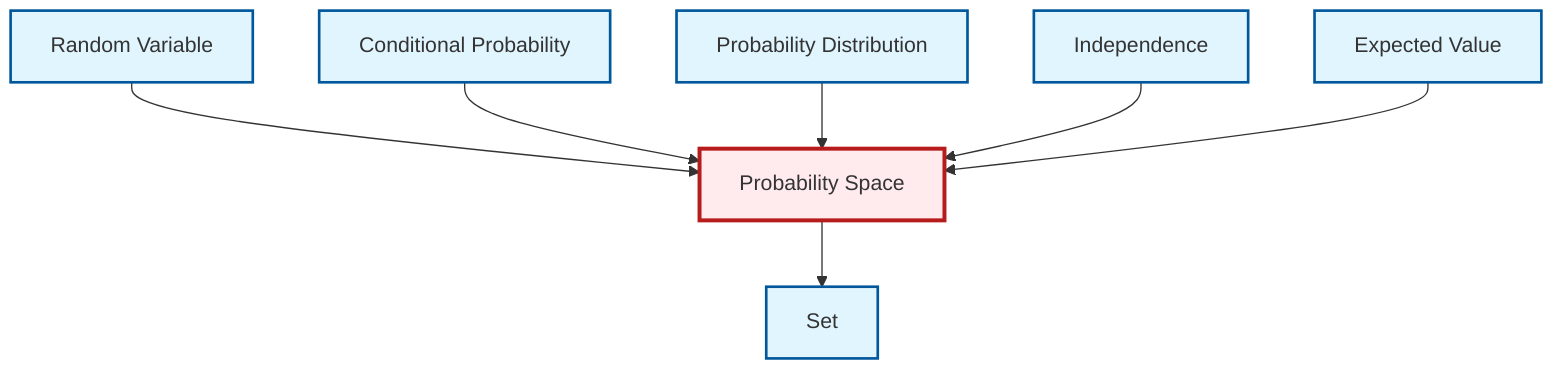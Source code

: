 graph TD
    classDef definition fill:#e1f5fe,stroke:#01579b,stroke-width:2px
    classDef theorem fill:#f3e5f5,stroke:#4a148c,stroke-width:2px
    classDef axiom fill:#fff3e0,stroke:#e65100,stroke-width:2px
    classDef example fill:#e8f5e9,stroke:#1b5e20,stroke-width:2px
    classDef current fill:#ffebee,stroke:#b71c1c,stroke-width:3px
    def-set["Set"]:::definition
    def-conditional-probability["Conditional Probability"]:::definition
    def-independence["Independence"]:::definition
    def-random-variable["Random Variable"]:::definition
    def-probability-space["Probability Space"]:::definition
    def-probability-distribution["Probability Distribution"]:::definition
    def-expectation["Expected Value"]:::definition
    def-random-variable --> def-probability-space
    def-conditional-probability --> def-probability-space
    def-probability-distribution --> def-probability-space
    def-probability-space --> def-set
    def-independence --> def-probability-space
    def-expectation --> def-probability-space
    class def-probability-space current